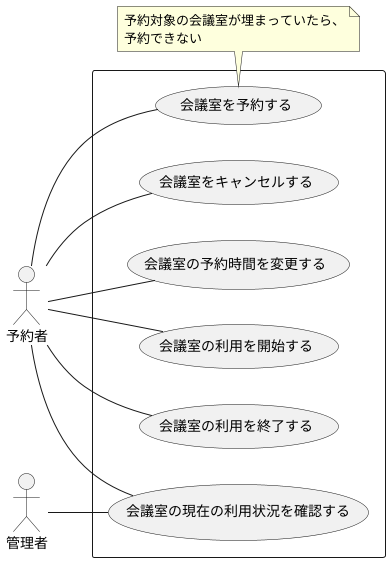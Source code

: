@startuml
left to right direction

actor 予約者
actor 管理者
rectangle  {
    予約者 -- (会議室を予約する)
    予約者 -- (会議室をキャンセルする)
    予約者 -- (会議室の予約時間を変更する)
    予約者 -- (会議室の利用を開始する)
    予約者 -- (会議室の利用を終了する)
    管理者 -- (会議室の現在の利用状況を確認する)
    予約者 -- (会議室の現在の利用状況を確認する)
}

note bottom of (会議室を予約する)
予約対象の会議室が埋まっていたら、
予約できない
end note
@enduml